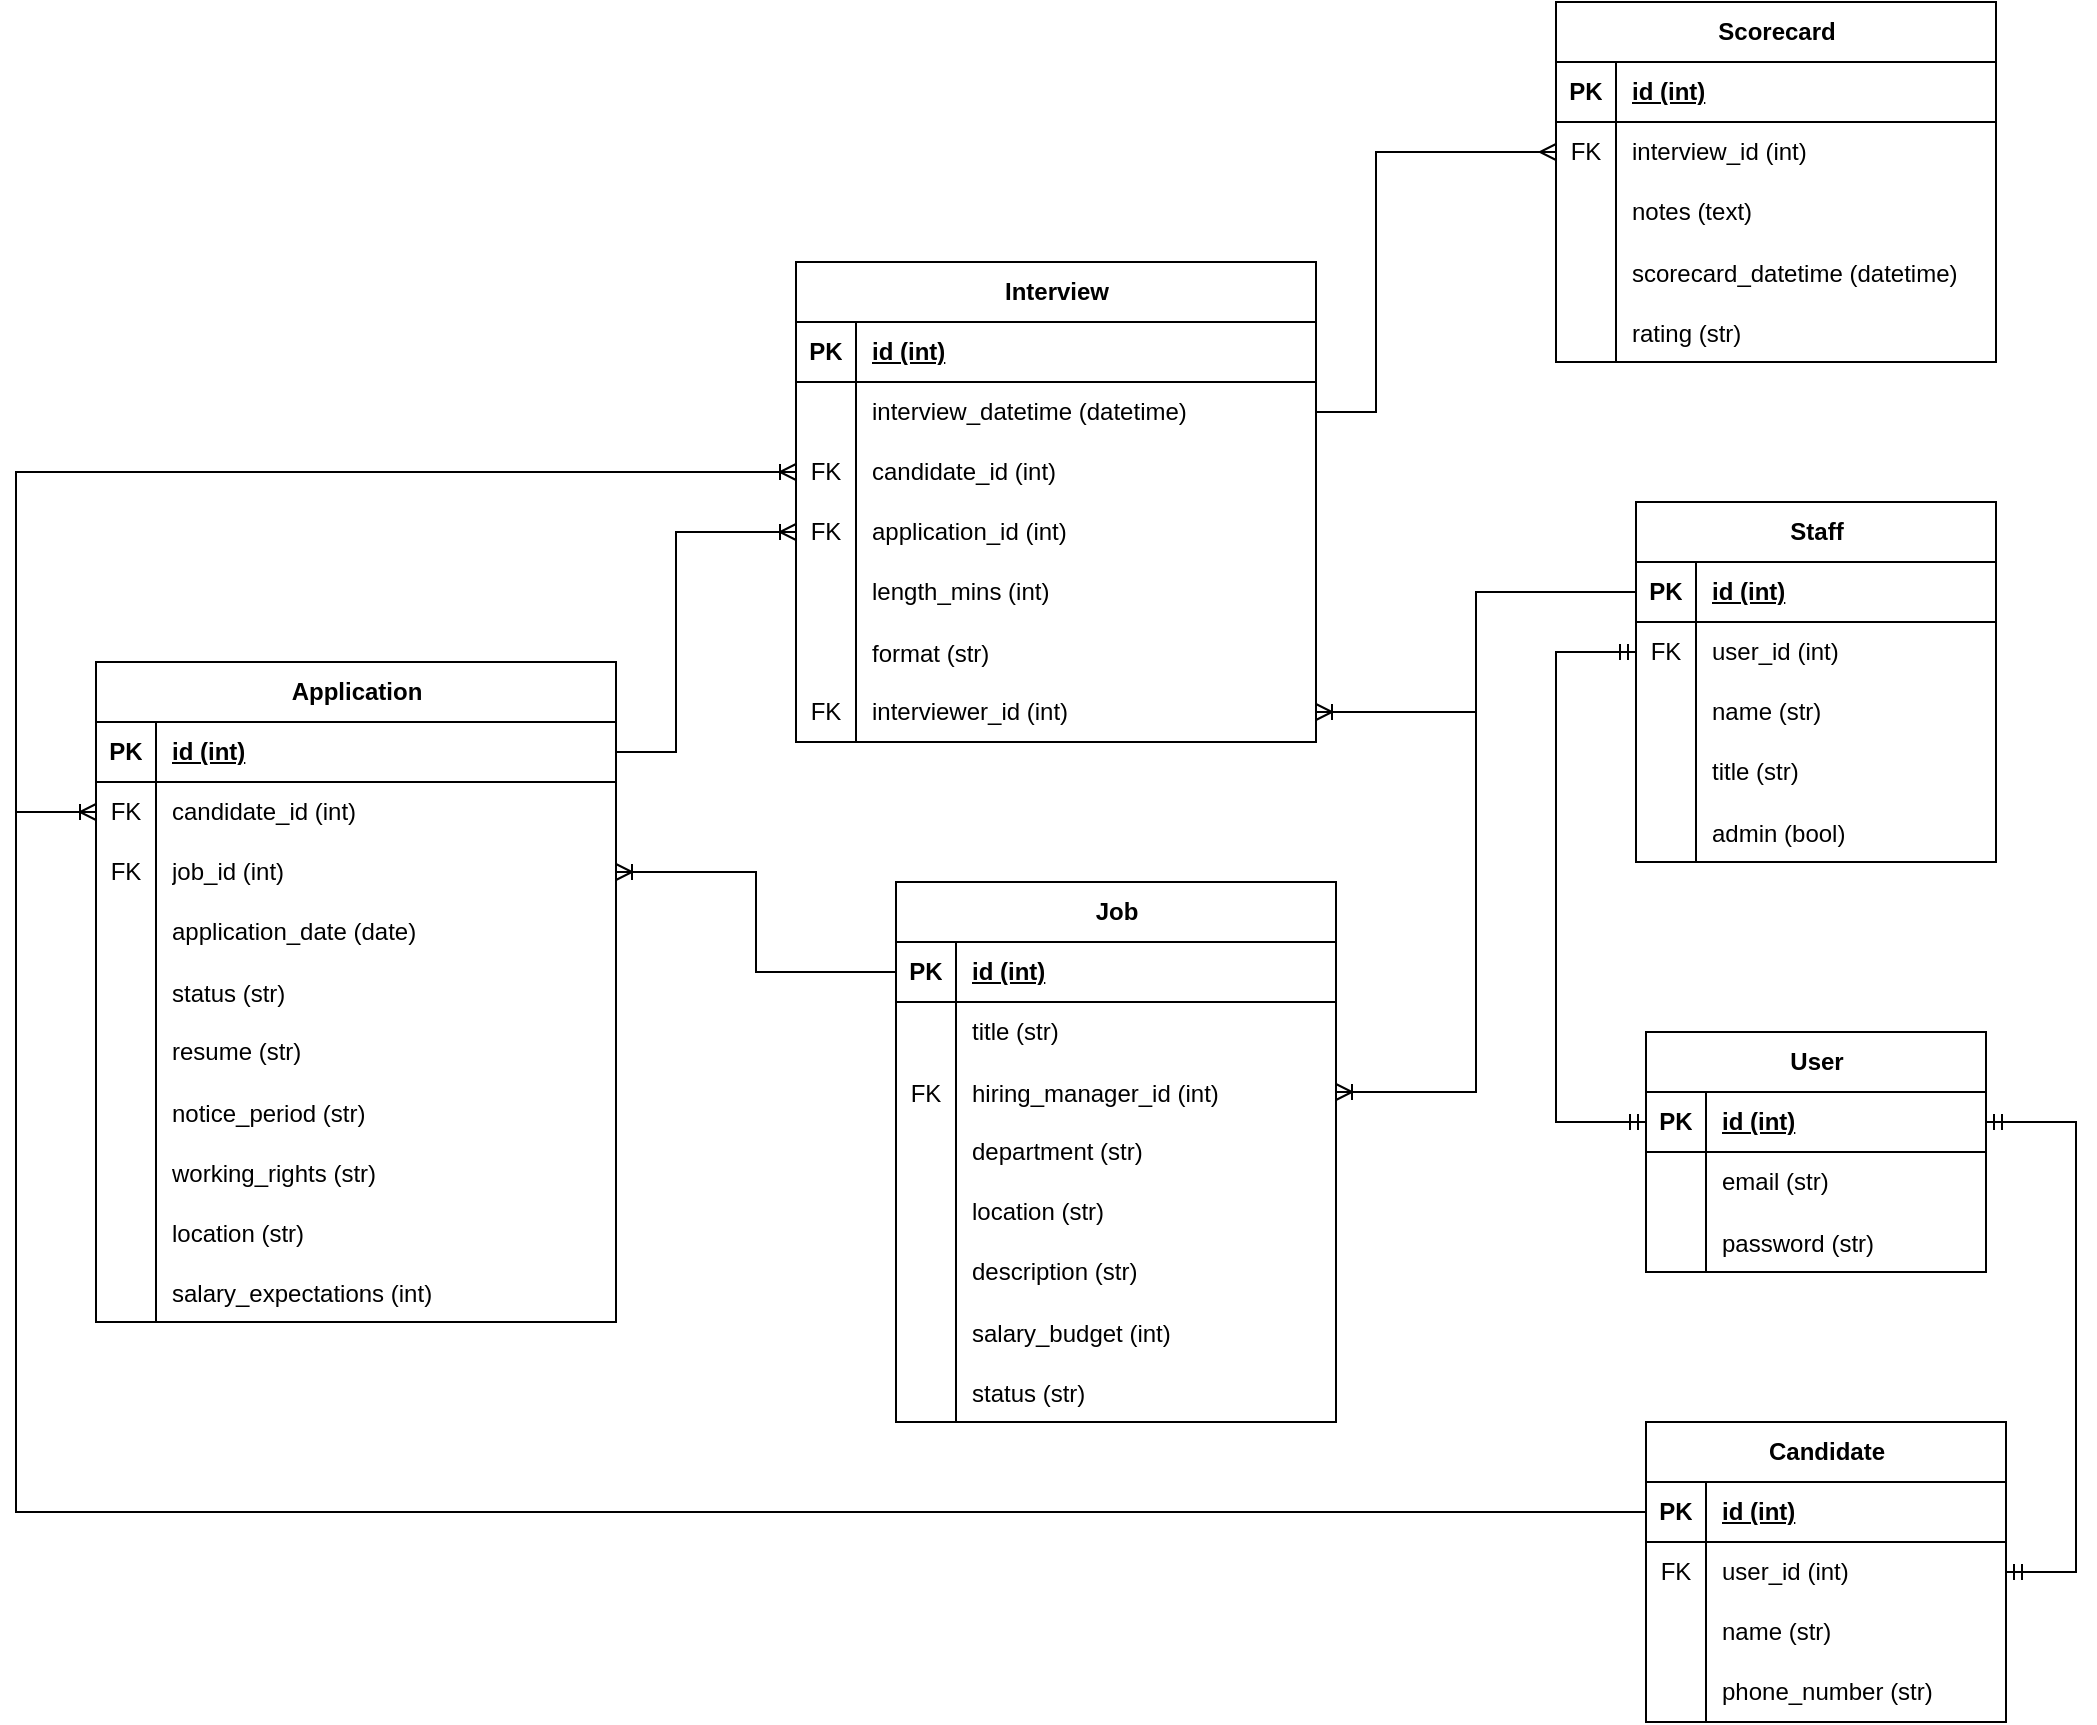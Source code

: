 <mxfile version="21.6.5" type="device">
  <diagram id="R2lEEEUBdFMjLlhIrx00" name="Page-1">
    <mxGraphModel dx="1914" dy="1265" grid="1" gridSize="10" guides="1" tooltips="1" connect="1" arrows="1" fold="1" page="0" pageScale="1" pageWidth="1169" pageHeight="827" math="0" shadow="0" extFonts="Permanent Marker^https://fonts.googleapis.com/css?family=Permanent+Marker">
      <root>
        <mxCell id="0" />
        <mxCell id="1" parent="0" />
        <mxCell id="ZHkq39yA3UYUmfys1q43-190" value="Application" style="shape=table;startSize=30;container=1;collapsible=1;childLayout=tableLayout;fixedRows=1;rowLines=0;fontStyle=1;align=center;resizeLast=1;html=1;" parent="1" vertex="1">
          <mxGeometry x="400" y="-70" width="260" height="330" as="geometry" />
        </mxCell>
        <mxCell id="ZHkq39yA3UYUmfys1q43-191" value="" style="shape=tableRow;horizontal=0;startSize=0;swimlaneHead=0;swimlaneBody=0;fillColor=none;collapsible=0;dropTarget=0;points=[[0,0.5],[1,0.5]];portConstraint=eastwest;top=0;left=0;right=0;bottom=1;" parent="ZHkq39yA3UYUmfys1q43-190" vertex="1">
          <mxGeometry y="30" width="260" height="30" as="geometry" />
        </mxCell>
        <mxCell id="ZHkq39yA3UYUmfys1q43-192" value="PK" style="shape=partialRectangle;connectable=0;fillColor=none;top=0;left=0;bottom=0;right=0;fontStyle=1;overflow=hidden;whiteSpace=wrap;html=1;" parent="ZHkq39yA3UYUmfys1q43-191" vertex="1">
          <mxGeometry width="30" height="30" as="geometry">
            <mxRectangle width="30" height="30" as="alternateBounds" />
          </mxGeometry>
        </mxCell>
        <mxCell id="ZHkq39yA3UYUmfys1q43-193" value="id (int)" style="shape=partialRectangle;connectable=0;fillColor=none;top=0;left=0;bottom=0;right=0;align=left;spacingLeft=6;fontStyle=5;overflow=hidden;whiteSpace=wrap;html=1;" parent="ZHkq39yA3UYUmfys1q43-191" vertex="1">
          <mxGeometry x="30" width="230" height="30" as="geometry">
            <mxRectangle width="230" height="30" as="alternateBounds" />
          </mxGeometry>
        </mxCell>
        <mxCell id="ZHkq39yA3UYUmfys1q43-203" value="" style="shape=tableRow;horizontal=0;startSize=0;swimlaneHead=0;swimlaneBody=0;fillColor=none;collapsible=0;dropTarget=0;points=[[0,0.5],[1,0.5]];portConstraint=eastwest;top=0;left=0;right=0;bottom=0;" parent="ZHkq39yA3UYUmfys1q43-190" vertex="1">
          <mxGeometry y="60" width="260" height="30" as="geometry" />
        </mxCell>
        <mxCell id="ZHkq39yA3UYUmfys1q43-204" value="FK" style="shape=partialRectangle;connectable=0;fillColor=none;top=0;left=0;bottom=0;right=0;fontStyle=0;overflow=hidden;whiteSpace=wrap;html=1;" parent="ZHkq39yA3UYUmfys1q43-203" vertex="1">
          <mxGeometry width="30" height="30" as="geometry">
            <mxRectangle width="30" height="30" as="alternateBounds" />
          </mxGeometry>
        </mxCell>
        <mxCell id="ZHkq39yA3UYUmfys1q43-205" value="candidate_id (int)" style="shape=partialRectangle;connectable=0;fillColor=none;top=0;left=0;bottom=0;right=0;align=left;spacingLeft=6;fontStyle=0;overflow=hidden;whiteSpace=wrap;html=1;" parent="ZHkq39yA3UYUmfys1q43-203" vertex="1">
          <mxGeometry x="30" width="230" height="30" as="geometry">
            <mxRectangle width="230" height="30" as="alternateBounds" />
          </mxGeometry>
        </mxCell>
        <mxCell id="ZHkq39yA3UYUmfys1q43-206" value="" style="shape=tableRow;horizontal=0;startSize=0;swimlaneHead=0;swimlaneBody=0;fillColor=none;collapsible=0;dropTarget=0;points=[[0,0.5],[1,0.5]];portConstraint=eastwest;top=0;left=0;right=0;bottom=0;" parent="ZHkq39yA3UYUmfys1q43-190" vertex="1">
          <mxGeometry y="90" width="260" height="30" as="geometry" />
        </mxCell>
        <mxCell id="ZHkq39yA3UYUmfys1q43-207" value="FK" style="shape=partialRectangle;connectable=0;fillColor=none;top=0;left=0;bottom=0;right=0;fontStyle=0;overflow=hidden;whiteSpace=wrap;html=1;" parent="ZHkq39yA3UYUmfys1q43-206" vertex="1">
          <mxGeometry width="30" height="30" as="geometry">
            <mxRectangle width="30" height="30" as="alternateBounds" />
          </mxGeometry>
        </mxCell>
        <mxCell id="ZHkq39yA3UYUmfys1q43-208" value="job_id (int)" style="shape=partialRectangle;connectable=0;fillColor=none;top=0;left=0;bottom=0;right=0;align=left;spacingLeft=6;fontStyle=0;overflow=hidden;whiteSpace=wrap;html=1;" parent="ZHkq39yA3UYUmfys1q43-206" vertex="1">
          <mxGeometry x="30" width="230" height="30" as="geometry">
            <mxRectangle width="230" height="30" as="alternateBounds" />
          </mxGeometry>
        </mxCell>
        <mxCell id="ZHkq39yA3UYUmfys1q43-194" value="" style="shape=tableRow;horizontal=0;startSize=0;swimlaneHead=0;swimlaneBody=0;fillColor=none;collapsible=0;dropTarget=0;points=[[0,0.5],[1,0.5]];portConstraint=eastwest;top=0;left=0;right=0;bottom=0;" parent="ZHkq39yA3UYUmfys1q43-190" vertex="1">
          <mxGeometry y="120" width="260" height="30" as="geometry" />
        </mxCell>
        <mxCell id="ZHkq39yA3UYUmfys1q43-195" value="" style="shape=partialRectangle;connectable=0;fillColor=none;top=0;left=0;bottom=0;right=0;editable=1;overflow=hidden;whiteSpace=wrap;html=1;" parent="ZHkq39yA3UYUmfys1q43-194" vertex="1">
          <mxGeometry width="30" height="30" as="geometry">
            <mxRectangle width="30" height="30" as="alternateBounds" />
          </mxGeometry>
        </mxCell>
        <mxCell id="ZHkq39yA3UYUmfys1q43-196" value="application_date (date)" style="shape=partialRectangle;connectable=0;fillColor=none;top=0;left=0;bottom=0;right=0;align=left;spacingLeft=6;overflow=hidden;whiteSpace=wrap;html=1;" parent="ZHkq39yA3UYUmfys1q43-194" vertex="1">
          <mxGeometry x="30" width="230" height="30" as="geometry">
            <mxRectangle width="230" height="30" as="alternateBounds" />
          </mxGeometry>
        </mxCell>
        <mxCell id="ZHkq39yA3UYUmfys1q43-245" value="" style="shape=tableRow;horizontal=0;startSize=0;swimlaneHead=0;swimlaneBody=0;fillColor=none;collapsible=0;dropTarget=0;points=[[0,0.5],[1,0.5]];portConstraint=eastwest;top=0;left=0;right=0;bottom=0;" parent="ZHkq39yA3UYUmfys1q43-190" vertex="1">
          <mxGeometry y="150" width="260" height="30" as="geometry" />
        </mxCell>
        <mxCell id="ZHkq39yA3UYUmfys1q43-246" value="" style="shape=partialRectangle;connectable=0;fillColor=none;top=0;left=0;bottom=0;right=0;editable=1;overflow=hidden;" parent="ZHkq39yA3UYUmfys1q43-245" vertex="1">
          <mxGeometry width="30" height="30" as="geometry">
            <mxRectangle width="30" height="30" as="alternateBounds" />
          </mxGeometry>
        </mxCell>
        <mxCell id="ZHkq39yA3UYUmfys1q43-247" value="status (str)" style="shape=partialRectangle;connectable=0;fillColor=none;top=0;left=0;bottom=0;right=0;align=left;spacingLeft=6;overflow=hidden;" parent="ZHkq39yA3UYUmfys1q43-245" vertex="1">
          <mxGeometry x="30" width="230" height="30" as="geometry">
            <mxRectangle width="230" height="30" as="alternateBounds" />
          </mxGeometry>
        </mxCell>
        <mxCell id="ZHkq39yA3UYUmfys1q43-197" value="" style="shape=tableRow;horizontal=0;startSize=0;swimlaneHead=0;swimlaneBody=0;fillColor=none;collapsible=0;dropTarget=0;points=[[0,0.5],[1,0.5]];portConstraint=eastwest;top=0;left=0;right=0;bottom=0;" parent="ZHkq39yA3UYUmfys1q43-190" vertex="1">
          <mxGeometry y="180" width="260" height="30" as="geometry" />
        </mxCell>
        <mxCell id="ZHkq39yA3UYUmfys1q43-198" value="" style="shape=partialRectangle;connectable=0;fillColor=none;top=0;left=0;bottom=0;right=0;editable=1;overflow=hidden;whiteSpace=wrap;html=1;" parent="ZHkq39yA3UYUmfys1q43-197" vertex="1">
          <mxGeometry width="30" height="30" as="geometry">
            <mxRectangle width="30" height="30" as="alternateBounds" />
          </mxGeometry>
        </mxCell>
        <mxCell id="ZHkq39yA3UYUmfys1q43-199" value="resume (str)" style="shape=partialRectangle;connectable=0;fillColor=none;top=0;left=0;bottom=0;right=0;align=left;spacingLeft=6;overflow=hidden;whiteSpace=wrap;html=1;" parent="ZHkq39yA3UYUmfys1q43-197" vertex="1">
          <mxGeometry x="30" width="230" height="30" as="geometry">
            <mxRectangle width="230" height="30" as="alternateBounds" />
          </mxGeometry>
        </mxCell>
        <mxCell id="ZHkq39yA3UYUmfys1q43-209" value="" style="shape=tableRow;horizontal=0;startSize=0;swimlaneHead=0;swimlaneBody=0;fillColor=none;collapsible=0;dropTarget=0;points=[[0,0.5],[1,0.5]];portConstraint=eastwest;top=0;left=0;right=0;bottom=0;" parent="ZHkq39yA3UYUmfys1q43-190" vertex="1">
          <mxGeometry y="210" width="260" height="30" as="geometry" />
        </mxCell>
        <mxCell id="ZHkq39yA3UYUmfys1q43-210" value="" style="shape=partialRectangle;connectable=0;fillColor=none;top=0;left=0;bottom=0;right=0;editable=1;overflow=hidden;" parent="ZHkq39yA3UYUmfys1q43-209" vertex="1">
          <mxGeometry width="30" height="30" as="geometry">
            <mxRectangle width="30" height="30" as="alternateBounds" />
          </mxGeometry>
        </mxCell>
        <mxCell id="ZHkq39yA3UYUmfys1q43-211" value="notice_period (str)" style="shape=partialRectangle;connectable=0;fillColor=none;top=0;left=0;bottom=0;right=0;align=left;spacingLeft=6;overflow=hidden;" parent="ZHkq39yA3UYUmfys1q43-209" vertex="1">
          <mxGeometry x="30" width="230" height="30" as="geometry">
            <mxRectangle width="230" height="30" as="alternateBounds" />
          </mxGeometry>
        </mxCell>
        <mxCell id="ZHkq39yA3UYUmfys1q43-183" value="" style="shape=tableRow;horizontal=0;startSize=0;swimlaneHead=0;swimlaneBody=0;fillColor=none;collapsible=0;dropTarget=0;points=[[0,0.5],[1,0.5]];portConstraint=eastwest;top=0;left=0;right=0;bottom=0;" parent="ZHkq39yA3UYUmfys1q43-190" vertex="1">
          <mxGeometry y="240" width="260" height="30" as="geometry" />
        </mxCell>
        <mxCell id="ZHkq39yA3UYUmfys1q43-184" value="" style="shape=partialRectangle;connectable=0;fillColor=none;top=0;left=0;bottom=0;right=0;editable=1;overflow=hidden;" parent="ZHkq39yA3UYUmfys1q43-183" vertex="1">
          <mxGeometry width="30" height="30" as="geometry">
            <mxRectangle width="30" height="30" as="alternateBounds" />
          </mxGeometry>
        </mxCell>
        <mxCell id="ZHkq39yA3UYUmfys1q43-185" value="working_rights (str)" style="shape=partialRectangle;connectable=0;fillColor=none;top=0;left=0;bottom=0;right=0;align=left;spacingLeft=6;overflow=hidden;" parent="ZHkq39yA3UYUmfys1q43-183" vertex="1">
          <mxGeometry x="30" width="230" height="30" as="geometry">
            <mxRectangle width="230" height="30" as="alternateBounds" />
          </mxGeometry>
        </mxCell>
        <mxCell id="ZHkq39yA3UYUmfys1q43-169" value="" style="shape=tableRow;horizontal=0;startSize=0;swimlaneHead=0;swimlaneBody=0;fillColor=none;collapsible=0;dropTarget=0;points=[[0,0.5],[1,0.5]];portConstraint=eastwest;top=0;left=0;right=0;bottom=0;" parent="ZHkq39yA3UYUmfys1q43-190" vertex="1">
          <mxGeometry y="270" width="260" height="30" as="geometry" />
        </mxCell>
        <mxCell id="ZHkq39yA3UYUmfys1q43-170" value="" style="shape=partialRectangle;connectable=0;fillColor=none;top=0;left=0;bottom=0;right=0;editable=1;overflow=hidden;" parent="ZHkq39yA3UYUmfys1q43-169" vertex="1">
          <mxGeometry width="30" height="30" as="geometry">
            <mxRectangle width="30" height="30" as="alternateBounds" />
          </mxGeometry>
        </mxCell>
        <mxCell id="ZHkq39yA3UYUmfys1q43-171" value="location (str)" style="shape=partialRectangle;connectable=0;fillColor=none;top=0;left=0;bottom=0;right=0;align=left;spacingLeft=6;overflow=hidden;" parent="ZHkq39yA3UYUmfys1q43-169" vertex="1">
          <mxGeometry x="30" width="230" height="30" as="geometry">
            <mxRectangle width="230" height="30" as="alternateBounds" />
          </mxGeometry>
        </mxCell>
        <mxCell id="ZHkq39yA3UYUmfys1q43-212" value="" style="shape=tableRow;horizontal=0;startSize=0;swimlaneHead=0;swimlaneBody=0;fillColor=none;collapsible=0;dropTarget=0;points=[[0,0.5],[1,0.5]];portConstraint=eastwest;top=0;left=0;right=0;bottom=0;" parent="ZHkq39yA3UYUmfys1q43-190" vertex="1">
          <mxGeometry y="300" width="260" height="30" as="geometry" />
        </mxCell>
        <mxCell id="ZHkq39yA3UYUmfys1q43-213" value="" style="shape=partialRectangle;connectable=0;fillColor=none;top=0;left=0;bottom=0;right=0;editable=1;overflow=hidden;" parent="ZHkq39yA3UYUmfys1q43-212" vertex="1">
          <mxGeometry width="30" height="30" as="geometry">
            <mxRectangle width="30" height="30" as="alternateBounds" />
          </mxGeometry>
        </mxCell>
        <mxCell id="ZHkq39yA3UYUmfys1q43-214" value="salary_expectations (int)" style="shape=partialRectangle;connectable=0;fillColor=none;top=0;left=0;bottom=0;right=0;align=left;spacingLeft=6;overflow=hidden;" parent="ZHkq39yA3UYUmfys1q43-212" vertex="1">
          <mxGeometry x="30" width="230" height="30" as="geometry">
            <mxRectangle width="230" height="30" as="alternateBounds" />
          </mxGeometry>
        </mxCell>
        <mxCell id="ZHkq39yA3UYUmfys1q43-216" value="Job" style="shape=table;startSize=30;container=1;collapsible=1;childLayout=tableLayout;fixedRows=1;rowLines=0;fontStyle=1;align=center;resizeLast=1;html=1;" parent="1" vertex="1">
          <mxGeometry x="800" y="40" width="220" height="270" as="geometry" />
        </mxCell>
        <mxCell id="ZHkq39yA3UYUmfys1q43-217" value="" style="shape=tableRow;horizontal=0;startSize=0;swimlaneHead=0;swimlaneBody=0;fillColor=none;collapsible=0;dropTarget=0;points=[[0,0.5],[1,0.5]];portConstraint=eastwest;top=0;left=0;right=0;bottom=1;" parent="ZHkq39yA3UYUmfys1q43-216" vertex="1">
          <mxGeometry y="30" width="220" height="30" as="geometry" />
        </mxCell>
        <mxCell id="ZHkq39yA3UYUmfys1q43-218" value="PK" style="shape=partialRectangle;connectable=0;fillColor=none;top=0;left=0;bottom=0;right=0;fontStyle=1;overflow=hidden;whiteSpace=wrap;html=1;" parent="ZHkq39yA3UYUmfys1q43-217" vertex="1">
          <mxGeometry width="30" height="30" as="geometry">
            <mxRectangle width="30" height="30" as="alternateBounds" />
          </mxGeometry>
        </mxCell>
        <mxCell id="ZHkq39yA3UYUmfys1q43-219" value="id (int)" style="shape=partialRectangle;connectable=0;fillColor=none;top=0;left=0;bottom=0;right=0;align=left;spacingLeft=6;fontStyle=5;overflow=hidden;whiteSpace=wrap;html=1;" parent="ZHkq39yA3UYUmfys1q43-217" vertex="1">
          <mxGeometry x="30" width="190" height="30" as="geometry">
            <mxRectangle width="190" height="30" as="alternateBounds" />
          </mxGeometry>
        </mxCell>
        <mxCell id="ZHkq39yA3UYUmfys1q43-223" value="" style="shape=tableRow;horizontal=0;startSize=0;swimlaneHead=0;swimlaneBody=0;fillColor=none;collapsible=0;dropTarget=0;points=[[0,0.5],[1,0.5]];portConstraint=eastwest;top=0;left=0;right=0;bottom=0;" parent="ZHkq39yA3UYUmfys1q43-216" vertex="1">
          <mxGeometry y="60" width="220" height="30" as="geometry" />
        </mxCell>
        <mxCell id="ZHkq39yA3UYUmfys1q43-224" value="" style="shape=partialRectangle;connectable=0;fillColor=none;top=0;left=0;bottom=0;right=0;fontStyle=0;overflow=hidden;whiteSpace=wrap;html=1;" parent="ZHkq39yA3UYUmfys1q43-223" vertex="1">
          <mxGeometry width="30" height="30" as="geometry">
            <mxRectangle width="30" height="30" as="alternateBounds" />
          </mxGeometry>
        </mxCell>
        <mxCell id="ZHkq39yA3UYUmfys1q43-225" value="title (str)" style="shape=partialRectangle;connectable=0;fillColor=none;top=0;left=0;bottom=0;right=0;align=left;spacingLeft=6;fontStyle=0;overflow=hidden;whiteSpace=wrap;html=1;" parent="ZHkq39yA3UYUmfys1q43-223" vertex="1">
          <mxGeometry x="30" width="190" height="30" as="geometry">
            <mxRectangle width="190" height="30" as="alternateBounds" />
          </mxGeometry>
        </mxCell>
        <mxCell id="ZHkq39yA3UYUmfys1q43-235" value="" style="shape=tableRow;horizontal=0;startSize=0;swimlaneHead=0;swimlaneBody=0;fillColor=none;collapsible=0;dropTarget=0;points=[[0,0.5],[1,0.5]];portConstraint=eastwest;top=0;left=0;right=0;bottom=0;" parent="ZHkq39yA3UYUmfys1q43-216" vertex="1">
          <mxGeometry y="90" width="220" height="30" as="geometry" />
        </mxCell>
        <mxCell id="ZHkq39yA3UYUmfys1q43-236" value="FK" style="shape=partialRectangle;connectable=0;fillColor=none;top=0;left=0;bottom=0;right=0;editable=1;overflow=hidden;" parent="ZHkq39yA3UYUmfys1q43-235" vertex="1">
          <mxGeometry width="30" height="30" as="geometry">
            <mxRectangle width="30" height="30" as="alternateBounds" />
          </mxGeometry>
        </mxCell>
        <mxCell id="ZHkq39yA3UYUmfys1q43-237" value="hiring_manager_id (int)" style="shape=partialRectangle;connectable=0;fillColor=none;top=0;left=0;bottom=0;right=0;align=left;spacingLeft=6;overflow=hidden;" parent="ZHkq39yA3UYUmfys1q43-235" vertex="1">
          <mxGeometry x="30" width="190" height="30" as="geometry">
            <mxRectangle width="190" height="30" as="alternateBounds" />
          </mxGeometry>
        </mxCell>
        <mxCell id="ZHkq39yA3UYUmfys1q43-226" value="" style="shape=tableRow;horizontal=0;startSize=0;swimlaneHead=0;swimlaneBody=0;fillColor=none;collapsible=0;dropTarget=0;points=[[0,0.5],[1,0.5]];portConstraint=eastwest;top=0;left=0;right=0;bottom=0;" parent="ZHkq39yA3UYUmfys1q43-216" vertex="1">
          <mxGeometry y="120" width="220" height="30" as="geometry" />
        </mxCell>
        <mxCell id="ZHkq39yA3UYUmfys1q43-227" value="" style="shape=partialRectangle;connectable=0;fillColor=none;top=0;left=0;bottom=0;right=0;editable=1;overflow=hidden;whiteSpace=wrap;html=1;" parent="ZHkq39yA3UYUmfys1q43-226" vertex="1">
          <mxGeometry width="30" height="30" as="geometry">
            <mxRectangle width="30" height="30" as="alternateBounds" />
          </mxGeometry>
        </mxCell>
        <mxCell id="ZHkq39yA3UYUmfys1q43-228" value="department (str)" style="shape=partialRectangle;connectable=0;fillColor=none;top=0;left=0;bottom=0;right=0;align=left;spacingLeft=6;overflow=hidden;whiteSpace=wrap;html=1;" parent="ZHkq39yA3UYUmfys1q43-226" vertex="1">
          <mxGeometry x="30" width="190" height="30" as="geometry">
            <mxRectangle width="190" height="30" as="alternateBounds" />
          </mxGeometry>
        </mxCell>
        <mxCell id="ZHkq39yA3UYUmfys1q43-229" value="" style="shape=tableRow;horizontal=0;startSize=0;swimlaneHead=0;swimlaneBody=0;fillColor=none;collapsible=0;dropTarget=0;points=[[0,0.5],[1,0.5]];portConstraint=eastwest;top=0;left=0;right=0;bottom=0;" parent="ZHkq39yA3UYUmfys1q43-216" vertex="1">
          <mxGeometry y="150" width="220" height="30" as="geometry" />
        </mxCell>
        <mxCell id="ZHkq39yA3UYUmfys1q43-230" value="" style="shape=partialRectangle;connectable=0;fillColor=none;top=0;left=0;bottom=0;right=0;editable=1;overflow=hidden;whiteSpace=wrap;html=1;" parent="ZHkq39yA3UYUmfys1q43-229" vertex="1">
          <mxGeometry width="30" height="30" as="geometry">
            <mxRectangle width="30" height="30" as="alternateBounds" />
          </mxGeometry>
        </mxCell>
        <mxCell id="ZHkq39yA3UYUmfys1q43-231" value="location (str)" style="shape=partialRectangle;connectable=0;fillColor=none;top=0;left=0;bottom=0;right=0;align=left;spacingLeft=6;overflow=hidden;whiteSpace=wrap;html=1;" parent="ZHkq39yA3UYUmfys1q43-229" vertex="1">
          <mxGeometry x="30" width="190" height="30" as="geometry">
            <mxRectangle width="190" height="30" as="alternateBounds" />
          </mxGeometry>
        </mxCell>
        <mxCell id="ZHkq39yA3UYUmfys1q43-232" value="" style="shape=tableRow;horizontal=0;startSize=0;swimlaneHead=0;swimlaneBody=0;fillColor=none;collapsible=0;dropTarget=0;points=[[0,0.5],[1,0.5]];portConstraint=eastwest;top=0;left=0;right=0;bottom=0;" parent="ZHkq39yA3UYUmfys1q43-216" vertex="1">
          <mxGeometry y="180" width="220" height="30" as="geometry" />
        </mxCell>
        <mxCell id="ZHkq39yA3UYUmfys1q43-233" value="" style="shape=partialRectangle;connectable=0;fillColor=none;top=0;left=0;bottom=0;right=0;editable=1;overflow=hidden;whiteSpace=wrap;html=1;" parent="ZHkq39yA3UYUmfys1q43-232" vertex="1">
          <mxGeometry width="30" height="30" as="geometry">
            <mxRectangle width="30" height="30" as="alternateBounds" />
          </mxGeometry>
        </mxCell>
        <mxCell id="ZHkq39yA3UYUmfys1q43-234" value="description (str)" style="shape=partialRectangle;connectable=0;fillColor=none;top=0;left=0;bottom=0;right=0;align=left;spacingLeft=6;overflow=hidden;whiteSpace=wrap;html=1;" parent="ZHkq39yA3UYUmfys1q43-232" vertex="1">
          <mxGeometry x="30" width="190" height="30" as="geometry">
            <mxRectangle width="190" height="30" as="alternateBounds" />
          </mxGeometry>
        </mxCell>
        <mxCell id="ZHkq39yA3UYUmfys1q43-242" value="" style="shape=tableRow;horizontal=0;startSize=0;swimlaneHead=0;swimlaneBody=0;fillColor=none;collapsible=0;dropTarget=0;points=[[0,0.5],[1,0.5]];portConstraint=eastwest;top=0;left=0;right=0;bottom=0;" parent="ZHkq39yA3UYUmfys1q43-216" vertex="1">
          <mxGeometry y="210" width="220" height="30" as="geometry" />
        </mxCell>
        <mxCell id="ZHkq39yA3UYUmfys1q43-243" value="" style="shape=partialRectangle;connectable=0;fillColor=none;top=0;left=0;bottom=0;right=0;editable=1;overflow=hidden;" parent="ZHkq39yA3UYUmfys1q43-242" vertex="1">
          <mxGeometry width="30" height="30" as="geometry">
            <mxRectangle width="30" height="30" as="alternateBounds" />
          </mxGeometry>
        </mxCell>
        <mxCell id="ZHkq39yA3UYUmfys1q43-244" value="salary_budget (int)" style="shape=partialRectangle;connectable=0;fillColor=none;top=0;left=0;bottom=0;right=0;align=left;spacingLeft=6;overflow=hidden;" parent="ZHkq39yA3UYUmfys1q43-242" vertex="1">
          <mxGeometry x="30" width="190" height="30" as="geometry">
            <mxRectangle width="190" height="30" as="alternateBounds" />
          </mxGeometry>
        </mxCell>
        <mxCell id="ZHkq39yA3UYUmfys1q43-309" value="" style="shape=tableRow;horizontal=0;startSize=0;swimlaneHead=0;swimlaneBody=0;fillColor=none;collapsible=0;dropTarget=0;points=[[0,0.5],[1,0.5]];portConstraint=eastwest;top=0;left=0;right=0;bottom=0;" parent="ZHkq39yA3UYUmfys1q43-216" vertex="1">
          <mxGeometry y="240" width="220" height="30" as="geometry" />
        </mxCell>
        <mxCell id="ZHkq39yA3UYUmfys1q43-310" value="" style="shape=partialRectangle;connectable=0;fillColor=none;top=0;left=0;bottom=0;right=0;editable=1;overflow=hidden;" parent="ZHkq39yA3UYUmfys1q43-309" vertex="1">
          <mxGeometry width="30" height="30" as="geometry">
            <mxRectangle width="30" height="30" as="alternateBounds" />
          </mxGeometry>
        </mxCell>
        <mxCell id="ZHkq39yA3UYUmfys1q43-311" value="status (str)" style="shape=partialRectangle;connectable=0;fillColor=none;top=0;left=0;bottom=0;right=0;align=left;spacingLeft=6;overflow=hidden;" parent="ZHkq39yA3UYUmfys1q43-309" vertex="1">
          <mxGeometry x="30" width="190" height="30" as="geometry">
            <mxRectangle width="190" height="30" as="alternateBounds" />
          </mxGeometry>
        </mxCell>
        <mxCell id="ZHkq39yA3UYUmfys1q43-248" value="User" style="shape=table;startSize=30;container=1;collapsible=1;childLayout=tableLayout;fixedRows=1;rowLines=0;fontStyle=1;align=center;resizeLast=1;html=1;" parent="1" vertex="1">
          <mxGeometry x="1175" y="115" width="170" height="120" as="geometry" />
        </mxCell>
        <mxCell id="ZHkq39yA3UYUmfys1q43-249" value="" style="shape=tableRow;horizontal=0;startSize=0;swimlaneHead=0;swimlaneBody=0;fillColor=none;collapsible=0;dropTarget=0;points=[[0,0.5],[1,0.5]];portConstraint=eastwest;top=0;left=0;right=0;bottom=1;" parent="ZHkq39yA3UYUmfys1q43-248" vertex="1">
          <mxGeometry y="30" width="170" height="30" as="geometry" />
        </mxCell>
        <mxCell id="ZHkq39yA3UYUmfys1q43-250" value="PK" style="shape=partialRectangle;connectable=0;fillColor=none;top=0;left=0;bottom=0;right=0;fontStyle=1;overflow=hidden;whiteSpace=wrap;html=1;" parent="ZHkq39yA3UYUmfys1q43-249" vertex="1">
          <mxGeometry width="30" height="30" as="geometry">
            <mxRectangle width="30" height="30" as="alternateBounds" />
          </mxGeometry>
        </mxCell>
        <mxCell id="ZHkq39yA3UYUmfys1q43-251" value="id (int)" style="shape=partialRectangle;connectable=0;fillColor=none;top=0;left=0;bottom=0;right=0;align=left;spacingLeft=6;fontStyle=5;overflow=hidden;whiteSpace=wrap;html=1;" parent="ZHkq39yA3UYUmfys1q43-249" vertex="1">
          <mxGeometry x="30" width="140" height="30" as="geometry">
            <mxRectangle width="140" height="30" as="alternateBounds" />
          </mxGeometry>
        </mxCell>
        <mxCell id="ZHkq39yA3UYUmfys1q43-258" value="" style="shape=tableRow;horizontal=0;startSize=0;swimlaneHead=0;swimlaneBody=0;fillColor=none;collapsible=0;dropTarget=0;points=[[0,0.5],[1,0.5]];portConstraint=eastwest;top=0;left=0;right=0;bottom=0;" parent="ZHkq39yA3UYUmfys1q43-248" vertex="1">
          <mxGeometry y="60" width="170" height="30" as="geometry" />
        </mxCell>
        <mxCell id="ZHkq39yA3UYUmfys1q43-259" value="" style="shape=partialRectangle;connectable=0;fillColor=none;top=0;left=0;bottom=0;right=0;editable=1;overflow=hidden;whiteSpace=wrap;html=1;" parent="ZHkq39yA3UYUmfys1q43-258" vertex="1">
          <mxGeometry width="30" height="30" as="geometry">
            <mxRectangle width="30" height="30" as="alternateBounds" />
          </mxGeometry>
        </mxCell>
        <mxCell id="ZHkq39yA3UYUmfys1q43-260" value="email (str)" style="shape=partialRectangle;connectable=0;fillColor=none;top=0;left=0;bottom=0;right=0;align=left;spacingLeft=6;overflow=hidden;whiteSpace=wrap;html=1;" parent="ZHkq39yA3UYUmfys1q43-258" vertex="1">
          <mxGeometry x="30" width="140" height="30" as="geometry">
            <mxRectangle width="140" height="30" as="alternateBounds" />
          </mxGeometry>
        </mxCell>
        <mxCell id="ZHkq39yA3UYUmfys1q43-261" value="" style="shape=tableRow;horizontal=0;startSize=0;swimlaneHead=0;swimlaneBody=0;fillColor=none;collapsible=0;dropTarget=0;points=[[0,0.5],[1,0.5]];portConstraint=eastwest;top=0;left=0;right=0;bottom=0;" parent="ZHkq39yA3UYUmfys1q43-248" vertex="1">
          <mxGeometry y="90" width="170" height="30" as="geometry" />
        </mxCell>
        <mxCell id="ZHkq39yA3UYUmfys1q43-262" value="" style="shape=partialRectangle;connectable=0;fillColor=none;top=0;left=0;bottom=0;right=0;editable=1;overflow=hidden;" parent="ZHkq39yA3UYUmfys1q43-261" vertex="1">
          <mxGeometry width="30" height="30" as="geometry">
            <mxRectangle width="30" height="30" as="alternateBounds" />
          </mxGeometry>
        </mxCell>
        <mxCell id="ZHkq39yA3UYUmfys1q43-263" value="password (str)" style="shape=partialRectangle;connectable=0;fillColor=none;top=0;left=0;bottom=0;right=0;align=left;spacingLeft=6;overflow=hidden;" parent="ZHkq39yA3UYUmfys1q43-261" vertex="1">
          <mxGeometry x="30" width="140" height="30" as="geometry">
            <mxRectangle width="140" height="30" as="alternateBounds" />
          </mxGeometry>
        </mxCell>
        <mxCell id="ZHkq39yA3UYUmfys1q43-274" value="Interview" style="shape=table;startSize=30;container=1;collapsible=1;childLayout=tableLayout;fixedRows=1;rowLines=0;fontStyle=1;align=center;resizeLast=1;html=1;" parent="1" vertex="1">
          <mxGeometry x="750" y="-270" width="260" height="240" as="geometry" />
        </mxCell>
        <mxCell id="ZHkq39yA3UYUmfys1q43-275" value="" style="shape=tableRow;horizontal=0;startSize=0;swimlaneHead=0;swimlaneBody=0;fillColor=none;collapsible=0;dropTarget=0;points=[[0,0.5],[1,0.5]];portConstraint=eastwest;top=0;left=0;right=0;bottom=1;" parent="ZHkq39yA3UYUmfys1q43-274" vertex="1">
          <mxGeometry y="30" width="260" height="30" as="geometry" />
        </mxCell>
        <mxCell id="ZHkq39yA3UYUmfys1q43-276" value="PK" style="shape=partialRectangle;connectable=0;fillColor=none;top=0;left=0;bottom=0;right=0;fontStyle=1;overflow=hidden;whiteSpace=wrap;html=1;" parent="ZHkq39yA3UYUmfys1q43-275" vertex="1">
          <mxGeometry width="30" height="30" as="geometry">
            <mxRectangle width="30" height="30" as="alternateBounds" />
          </mxGeometry>
        </mxCell>
        <mxCell id="ZHkq39yA3UYUmfys1q43-277" value="id (int)" style="shape=partialRectangle;connectable=0;fillColor=none;top=0;left=0;bottom=0;right=0;align=left;spacingLeft=6;fontStyle=5;overflow=hidden;whiteSpace=wrap;html=1;" parent="ZHkq39yA3UYUmfys1q43-275" vertex="1">
          <mxGeometry x="30" width="230" height="30" as="geometry">
            <mxRectangle width="230" height="30" as="alternateBounds" />
          </mxGeometry>
        </mxCell>
        <mxCell id="ZHkq39yA3UYUmfys1q43-278" value="" style="shape=tableRow;horizontal=0;startSize=0;swimlaneHead=0;swimlaneBody=0;fillColor=none;collapsible=0;dropTarget=0;points=[[0,0.5],[1,0.5]];portConstraint=eastwest;top=0;left=0;right=0;bottom=0;" parent="ZHkq39yA3UYUmfys1q43-274" vertex="1">
          <mxGeometry y="60" width="260" height="30" as="geometry" />
        </mxCell>
        <mxCell id="ZHkq39yA3UYUmfys1q43-279" value="" style="shape=partialRectangle;connectable=0;fillColor=none;top=0;left=0;bottom=0;right=0;editable=1;overflow=hidden;whiteSpace=wrap;html=1;" parent="ZHkq39yA3UYUmfys1q43-278" vertex="1">
          <mxGeometry width="30" height="30" as="geometry">
            <mxRectangle width="30" height="30" as="alternateBounds" />
          </mxGeometry>
        </mxCell>
        <mxCell id="ZHkq39yA3UYUmfys1q43-280" value="interview_datetime (datetime)" style="shape=partialRectangle;connectable=0;fillColor=none;top=0;left=0;bottom=0;right=0;align=left;spacingLeft=6;overflow=hidden;whiteSpace=wrap;html=1;" parent="ZHkq39yA3UYUmfys1q43-278" vertex="1">
          <mxGeometry x="30" width="230" height="30" as="geometry">
            <mxRectangle width="230" height="30" as="alternateBounds" />
          </mxGeometry>
        </mxCell>
        <mxCell id="KBH_WP0pXLiAL4kUnw70-2" value="" style="shape=tableRow;horizontal=0;startSize=0;swimlaneHead=0;swimlaneBody=0;fillColor=none;collapsible=0;dropTarget=0;points=[[0,0.5],[1,0.5]];portConstraint=eastwest;top=0;left=0;right=0;bottom=0;" vertex="1" parent="ZHkq39yA3UYUmfys1q43-274">
          <mxGeometry y="90" width="260" height="30" as="geometry" />
        </mxCell>
        <mxCell id="KBH_WP0pXLiAL4kUnw70-3" value="FK" style="shape=partialRectangle;connectable=0;fillColor=none;top=0;left=0;bottom=0;right=0;fontStyle=0;overflow=hidden;whiteSpace=wrap;html=1;" vertex="1" parent="KBH_WP0pXLiAL4kUnw70-2">
          <mxGeometry width="30" height="30" as="geometry">
            <mxRectangle width="30" height="30" as="alternateBounds" />
          </mxGeometry>
        </mxCell>
        <mxCell id="KBH_WP0pXLiAL4kUnw70-4" value="candidate_id (int)" style="shape=partialRectangle;connectable=0;fillColor=none;top=0;left=0;bottom=0;right=0;align=left;spacingLeft=6;fontStyle=0;overflow=hidden;whiteSpace=wrap;html=1;" vertex="1" parent="KBH_WP0pXLiAL4kUnw70-2">
          <mxGeometry x="30" width="230" height="30" as="geometry">
            <mxRectangle width="230" height="30" as="alternateBounds" />
          </mxGeometry>
        </mxCell>
        <mxCell id="ZHkq39yA3UYUmfys1q43-281" value="" style="shape=tableRow;horizontal=0;startSize=0;swimlaneHead=0;swimlaneBody=0;fillColor=none;collapsible=0;dropTarget=0;points=[[0,0.5],[1,0.5]];portConstraint=eastwest;top=0;left=0;right=0;bottom=0;" parent="ZHkq39yA3UYUmfys1q43-274" vertex="1">
          <mxGeometry y="120" width="260" height="30" as="geometry" />
        </mxCell>
        <mxCell id="ZHkq39yA3UYUmfys1q43-282" value="FK" style="shape=partialRectangle;connectable=0;fillColor=none;top=0;left=0;bottom=0;right=0;editable=1;overflow=hidden;whiteSpace=wrap;html=1;" parent="ZHkq39yA3UYUmfys1q43-281" vertex="1">
          <mxGeometry width="30" height="30" as="geometry">
            <mxRectangle width="30" height="30" as="alternateBounds" />
          </mxGeometry>
        </mxCell>
        <mxCell id="ZHkq39yA3UYUmfys1q43-283" value="application_id (int)" style="shape=partialRectangle;connectable=0;fillColor=none;top=0;left=0;bottom=0;right=0;align=left;spacingLeft=6;overflow=hidden;whiteSpace=wrap;html=1;" parent="ZHkq39yA3UYUmfys1q43-281" vertex="1">
          <mxGeometry x="30" width="230" height="30" as="geometry">
            <mxRectangle width="230" height="30" as="alternateBounds" />
          </mxGeometry>
        </mxCell>
        <mxCell id="ZHkq39yA3UYUmfys1q43-284" value="" style="shape=tableRow;horizontal=0;startSize=0;swimlaneHead=0;swimlaneBody=0;fillColor=none;collapsible=0;dropTarget=0;points=[[0,0.5],[1,0.5]];portConstraint=eastwest;top=0;left=0;right=0;bottom=0;" parent="ZHkq39yA3UYUmfys1q43-274" vertex="1">
          <mxGeometry y="150" width="260" height="30" as="geometry" />
        </mxCell>
        <mxCell id="ZHkq39yA3UYUmfys1q43-285" value="" style="shape=partialRectangle;connectable=0;fillColor=none;top=0;left=0;bottom=0;right=0;editable=1;overflow=hidden;whiteSpace=wrap;html=1;" parent="ZHkq39yA3UYUmfys1q43-284" vertex="1">
          <mxGeometry width="30" height="30" as="geometry">
            <mxRectangle width="30" height="30" as="alternateBounds" />
          </mxGeometry>
        </mxCell>
        <mxCell id="ZHkq39yA3UYUmfys1q43-286" value="length_mins (int)" style="shape=partialRectangle;connectable=0;fillColor=none;top=0;left=0;bottom=0;right=0;align=left;spacingLeft=6;overflow=hidden;whiteSpace=wrap;html=1;" parent="ZHkq39yA3UYUmfys1q43-284" vertex="1">
          <mxGeometry x="30" width="230" height="30" as="geometry">
            <mxRectangle width="230" height="30" as="alternateBounds" />
          </mxGeometry>
        </mxCell>
        <mxCell id="ZHkq39yA3UYUmfys1q43-287" value="" style="shape=tableRow;horizontal=0;startSize=0;swimlaneHead=0;swimlaneBody=0;fillColor=none;collapsible=0;dropTarget=0;points=[[0,0.5],[1,0.5]];portConstraint=eastwest;top=0;left=0;right=0;bottom=0;" parent="ZHkq39yA3UYUmfys1q43-274" vertex="1">
          <mxGeometry y="180" width="260" height="30" as="geometry" />
        </mxCell>
        <mxCell id="ZHkq39yA3UYUmfys1q43-288" value="" style="shape=partialRectangle;connectable=0;fillColor=none;top=0;left=0;bottom=0;right=0;editable=1;overflow=hidden;" parent="ZHkq39yA3UYUmfys1q43-287" vertex="1">
          <mxGeometry width="30" height="30" as="geometry">
            <mxRectangle width="30" height="30" as="alternateBounds" />
          </mxGeometry>
        </mxCell>
        <mxCell id="ZHkq39yA3UYUmfys1q43-289" value="format (str)" style="shape=partialRectangle;connectable=0;fillColor=none;top=0;left=0;bottom=0;right=0;align=left;spacingLeft=6;overflow=hidden;" parent="ZHkq39yA3UYUmfys1q43-287" vertex="1">
          <mxGeometry x="30" width="230" height="30" as="geometry">
            <mxRectangle width="230" height="30" as="alternateBounds" />
          </mxGeometry>
        </mxCell>
        <mxCell id="ZHkq39yA3UYUmfys1q43-354" value="" style="shape=tableRow;horizontal=0;startSize=0;swimlaneHead=0;swimlaneBody=0;fillColor=none;collapsible=0;dropTarget=0;points=[[0,0.5],[1,0.5]];portConstraint=eastwest;top=0;left=0;right=0;bottom=0;" parent="ZHkq39yA3UYUmfys1q43-274" vertex="1">
          <mxGeometry y="210" width="260" height="30" as="geometry" />
        </mxCell>
        <mxCell id="ZHkq39yA3UYUmfys1q43-355" value="FK" style="shape=partialRectangle;connectable=0;fillColor=none;top=0;left=0;bottom=0;right=0;fontStyle=0;overflow=hidden;whiteSpace=wrap;html=1;" parent="ZHkq39yA3UYUmfys1q43-354" vertex="1">
          <mxGeometry width="30" height="30" as="geometry">
            <mxRectangle width="30" height="30" as="alternateBounds" />
          </mxGeometry>
        </mxCell>
        <mxCell id="ZHkq39yA3UYUmfys1q43-356" value="interviewer_id (int)" style="shape=partialRectangle;connectable=0;fillColor=none;top=0;left=0;bottom=0;right=0;align=left;spacingLeft=6;fontStyle=0;overflow=hidden;whiteSpace=wrap;html=1;" parent="ZHkq39yA3UYUmfys1q43-354" vertex="1">
          <mxGeometry x="30" width="230" height="30" as="geometry">
            <mxRectangle width="230" height="30" as="alternateBounds" />
          </mxGeometry>
        </mxCell>
        <mxCell id="ZHkq39yA3UYUmfys1q43-290" value="Scorecard" style="shape=table;startSize=30;container=1;collapsible=1;childLayout=tableLayout;fixedRows=1;rowLines=0;fontStyle=1;align=center;resizeLast=1;html=1;" parent="1" vertex="1">
          <mxGeometry x="1130" y="-400" width="220" height="180" as="geometry" />
        </mxCell>
        <mxCell id="ZHkq39yA3UYUmfys1q43-291" value="" style="shape=tableRow;horizontal=0;startSize=0;swimlaneHead=0;swimlaneBody=0;fillColor=none;collapsible=0;dropTarget=0;points=[[0,0.5],[1,0.5]];portConstraint=eastwest;top=0;left=0;right=0;bottom=1;" parent="ZHkq39yA3UYUmfys1q43-290" vertex="1">
          <mxGeometry y="30" width="220" height="30" as="geometry" />
        </mxCell>
        <mxCell id="ZHkq39yA3UYUmfys1q43-292" value="PK" style="shape=partialRectangle;connectable=0;fillColor=none;top=0;left=0;bottom=0;right=0;fontStyle=1;overflow=hidden;whiteSpace=wrap;html=1;" parent="ZHkq39yA3UYUmfys1q43-291" vertex="1">
          <mxGeometry width="30" height="30" as="geometry">
            <mxRectangle width="30" height="30" as="alternateBounds" />
          </mxGeometry>
        </mxCell>
        <mxCell id="ZHkq39yA3UYUmfys1q43-293" value="id (int)" style="shape=partialRectangle;connectable=0;fillColor=none;top=0;left=0;bottom=0;right=0;align=left;spacingLeft=6;fontStyle=5;overflow=hidden;whiteSpace=wrap;html=1;" parent="ZHkq39yA3UYUmfys1q43-291" vertex="1">
          <mxGeometry x="30" width="190" height="30" as="geometry">
            <mxRectangle width="190" height="30" as="alternateBounds" />
          </mxGeometry>
        </mxCell>
        <mxCell id="ZHkq39yA3UYUmfys1q43-294" value="" style="shape=tableRow;horizontal=0;startSize=0;swimlaneHead=0;swimlaneBody=0;fillColor=none;collapsible=0;dropTarget=0;points=[[0,0.5],[1,0.5]];portConstraint=eastwest;top=0;left=0;right=0;bottom=0;" parent="ZHkq39yA3UYUmfys1q43-290" vertex="1">
          <mxGeometry y="60" width="220" height="30" as="geometry" />
        </mxCell>
        <mxCell id="ZHkq39yA3UYUmfys1q43-295" value="FK" style="shape=partialRectangle;connectable=0;fillColor=none;top=0;left=0;bottom=0;right=0;editable=1;overflow=hidden;whiteSpace=wrap;html=1;" parent="ZHkq39yA3UYUmfys1q43-294" vertex="1">
          <mxGeometry width="30" height="30" as="geometry">
            <mxRectangle width="30" height="30" as="alternateBounds" />
          </mxGeometry>
        </mxCell>
        <mxCell id="ZHkq39yA3UYUmfys1q43-296" value="interview_id (int)" style="shape=partialRectangle;connectable=0;fillColor=none;top=0;left=0;bottom=0;right=0;align=left;spacingLeft=6;overflow=hidden;whiteSpace=wrap;html=1;" parent="ZHkq39yA3UYUmfys1q43-294" vertex="1">
          <mxGeometry x="30" width="190" height="30" as="geometry">
            <mxRectangle width="190" height="30" as="alternateBounds" />
          </mxGeometry>
        </mxCell>
        <mxCell id="ZHkq39yA3UYUmfys1q43-300" value="" style="shape=tableRow;horizontal=0;startSize=0;swimlaneHead=0;swimlaneBody=0;fillColor=none;collapsible=0;dropTarget=0;points=[[0,0.5],[1,0.5]];portConstraint=eastwest;top=0;left=0;right=0;bottom=0;" parent="ZHkq39yA3UYUmfys1q43-290" vertex="1">
          <mxGeometry y="90" width="220" height="30" as="geometry" />
        </mxCell>
        <mxCell id="ZHkq39yA3UYUmfys1q43-301" value="" style="shape=partialRectangle;connectable=0;fillColor=none;top=0;left=0;bottom=0;right=0;editable=1;overflow=hidden;whiteSpace=wrap;html=1;" parent="ZHkq39yA3UYUmfys1q43-300" vertex="1">
          <mxGeometry width="30" height="30" as="geometry">
            <mxRectangle width="30" height="30" as="alternateBounds" />
          </mxGeometry>
        </mxCell>
        <mxCell id="ZHkq39yA3UYUmfys1q43-302" value="notes (text)" style="shape=partialRectangle;connectable=0;fillColor=none;top=0;left=0;bottom=0;right=0;align=left;spacingLeft=6;overflow=hidden;whiteSpace=wrap;html=1;" parent="ZHkq39yA3UYUmfys1q43-300" vertex="1">
          <mxGeometry x="30" width="190" height="30" as="geometry">
            <mxRectangle width="190" height="30" as="alternateBounds" />
          </mxGeometry>
        </mxCell>
        <mxCell id="ZHkq39yA3UYUmfys1q43-364" value="" style="shape=tableRow;horizontal=0;startSize=0;swimlaneHead=0;swimlaneBody=0;fillColor=none;collapsible=0;dropTarget=0;points=[[0,0.5],[1,0.5]];portConstraint=eastwest;top=0;left=0;right=0;bottom=0;" parent="ZHkq39yA3UYUmfys1q43-290" vertex="1">
          <mxGeometry y="120" width="220" height="30" as="geometry" />
        </mxCell>
        <mxCell id="ZHkq39yA3UYUmfys1q43-365" value="" style="shape=partialRectangle;connectable=0;fillColor=none;top=0;left=0;bottom=0;right=0;editable=1;overflow=hidden;" parent="ZHkq39yA3UYUmfys1q43-364" vertex="1">
          <mxGeometry width="30" height="30" as="geometry">
            <mxRectangle width="30" height="30" as="alternateBounds" />
          </mxGeometry>
        </mxCell>
        <mxCell id="ZHkq39yA3UYUmfys1q43-366" value="scorecard_datetime (datetime)" style="shape=partialRectangle;connectable=0;fillColor=none;top=0;left=0;bottom=0;right=0;align=left;spacingLeft=6;overflow=hidden;" parent="ZHkq39yA3UYUmfys1q43-364" vertex="1">
          <mxGeometry x="30" width="190" height="30" as="geometry">
            <mxRectangle width="190" height="30" as="alternateBounds" />
          </mxGeometry>
        </mxCell>
        <mxCell id="ZHkq39yA3UYUmfys1q43-303" value="" style="shape=tableRow;horizontal=0;startSize=0;swimlaneHead=0;swimlaneBody=0;fillColor=none;collapsible=0;dropTarget=0;points=[[0,0.5],[1,0.5]];portConstraint=eastwest;top=0;left=0;right=0;bottom=0;" parent="ZHkq39yA3UYUmfys1q43-290" vertex="1">
          <mxGeometry y="150" width="220" height="30" as="geometry" />
        </mxCell>
        <mxCell id="ZHkq39yA3UYUmfys1q43-304" value="" style="shape=partialRectangle;connectable=0;fillColor=none;top=0;left=0;bottom=0;right=0;editable=1;overflow=hidden;" parent="ZHkq39yA3UYUmfys1q43-303" vertex="1">
          <mxGeometry width="30" height="30" as="geometry">
            <mxRectangle width="30" height="30" as="alternateBounds" />
          </mxGeometry>
        </mxCell>
        <mxCell id="ZHkq39yA3UYUmfys1q43-305" value="rating (str)" style="shape=partialRectangle;connectable=0;fillColor=none;top=0;left=0;bottom=0;right=0;align=left;spacingLeft=6;overflow=hidden;" parent="ZHkq39yA3UYUmfys1q43-303" vertex="1">
          <mxGeometry x="30" width="190" height="30" as="geometry">
            <mxRectangle width="190" height="30" as="alternateBounds" />
          </mxGeometry>
        </mxCell>
        <mxCell id="ZHkq39yA3UYUmfys1q43-307" value="" style="edgeStyle=orthogonalEdgeStyle;fontSize=12;html=1;endArrow=ERmany;startArrow=none;rounded=0;entryX=0;entryY=0.5;entryDx=0;entryDy=0;startFill=0;" parent="1" target="ZHkq39yA3UYUmfys1q43-294" edge="1">
          <mxGeometry width="100" height="100" relative="1" as="geometry">
            <mxPoint x="1010" y="-195" as="sourcePoint" />
            <mxPoint x="1060" y="510" as="targetPoint" />
            <Array as="points">
              <mxPoint x="1040" y="-195" />
              <mxPoint x="1040" y="-325" />
            </Array>
          </mxGeometry>
        </mxCell>
        <mxCell id="ZHkq39yA3UYUmfys1q43-316" value="" style="edgeStyle=orthogonalEdgeStyle;fontSize=12;html=1;endArrow=ERoneToMany;startArrow=none;rounded=0;entryX=0;entryY=0.5;entryDx=0;entryDy=0;startFill=0;endFill=0;" parent="1" target="ZHkq39yA3UYUmfys1q43-281" edge="1">
          <mxGeometry width="100" height="100" relative="1" as="geometry">
            <mxPoint x="660" y="-25" as="sourcePoint" />
            <mxPoint x="670" y="-180" as="targetPoint" />
            <Array as="points">
              <mxPoint x="690" y="-25" />
              <mxPoint x="690" y="-135" />
            </Array>
          </mxGeometry>
        </mxCell>
        <mxCell id="ZHkq39yA3UYUmfys1q43-318" value="" style="edgeStyle=orthogonalEdgeStyle;fontSize=12;html=1;endArrow=ERoneToMany;rounded=0;entryX=1;entryY=0.5;entryDx=0;entryDy=0;exitX=0;exitY=0.5;exitDx=0;exitDy=0;endFill=0;" parent="1" source="ZHkq39yA3UYUmfys1q43-217" target="ZHkq39yA3UYUmfys1q43-206" edge="1">
          <mxGeometry width="100" height="100" relative="1" as="geometry">
            <mxPoint x="590" y="240" as="sourcePoint" />
            <mxPoint x="690" y="140" as="targetPoint" />
          </mxGeometry>
        </mxCell>
        <mxCell id="ZHkq39yA3UYUmfys1q43-319" value="Staff" style="shape=table;startSize=30;container=1;collapsible=1;childLayout=tableLayout;fixedRows=1;rowLines=0;fontStyle=1;align=center;resizeLast=1;html=1;" parent="1" vertex="1">
          <mxGeometry x="1170" y="-150" width="180" height="180" as="geometry" />
        </mxCell>
        <mxCell id="ZHkq39yA3UYUmfys1q43-320" value="" style="shape=tableRow;horizontal=0;startSize=0;swimlaneHead=0;swimlaneBody=0;fillColor=none;collapsible=0;dropTarget=0;points=[[0,0.5],[1,0.5]];portConstraint=eastwest;top=0;left=0;right=0;bottom=1;" parent="ZHkq39yA3UYUmfys1q43-319" vertex="1">
          <mxGeometry y="30" width="180" height="30" as="geometry" />
        </mxCell>
        <mxCell id="ZHkq39yA3UYUmfys1q43-321" value="PK" style="shape=partialRectangle;connectable=0;fillColor=none;top=0;left=0;bottom=0;right=0;fontStyle=1;overflow=hidden;whiteSpace=wrap;html=1;" parent="ZHkq39yA3UYUmfys1q43-320" vertex="1">
          <mxGeometry width="30" height="30" as="geometry">
            <mxRectangle width="30" height="30" as="alternateBounds" />
          </mxGeometry>
        </mxCell>
        <mxCell id="ZHkq39yA3UYUmfys1q43-322" value="id (int)" style="shape=partialRectangle;connectable=0;fillColor=none;top=0;left=0;bottom=0;right=0;align=left;spacingLeft=6;fontStyle=5;overflow=hidden;whiteSpace=wrap;html=1;" parent="ZHkq39yA3UYUmfys1q43-320" vertex="1">
          <mxGeometry x="30" width="150" height="30" as="geometry">
            <mxRectangle width="150" height="30" as="alternateBounds" />
          </mxGeometry>
        </mxCell>
        <mxCell id="ZHkq39yA3UYUmfys1q43-323" value="" style="shape=tableRow;horizontal=0;startSize=0;swimlaneHead=0;swimlaneBody=0;fillColor=none;collapsible=0;dropTarget=0;points=[[0,0.5],[1,0.5]];portConstraint=eastwest;top=0;left=0;right=0;bottom=0;" parent="ZHkq39yA3UYUmfys1q43-319" vertex="1">
          <mxGeometry y="60" width="180" height="30" as="geometry" />
        </mxCell>
        <mxCell id="ZHkq39yA3UYUmfys1q43-324" value="FK" style="shape=partialRectangle;connectable=0;fillColor=none;top=0;left=0;bottom=0;right=0;editable=1;overflow=hidden;whiteSpace=wrap;html=1;" parent="ZHkq39yA3UYUmfys1q43-323" vertex="1">
          <mxGeometry width="30" height="30" as="geometry">
            <mxRectangle width="30" height="30" as="alternateBounds" />
          </mxGeometry>
        </mxCell>
        <mxCell id="ZHkq39yA3UYUmfys1q43-325" value="user_id (int)" style="shape=partialRectangle;connectable=0;fillColor=none;top=0;left=0;bottom=0;right=0;align=left;spacingLeft=6;overflow=hidden;whiteSpace=wrap;html=1;" parent="ZHkq39yA3UYUmfys1q43-323" vertex="1">
          <mxGeometry x="30" width="150" height="30" as="geometry">
            <mxRectangle width="150" height="30" as="alternateBounds" />
          </mxGeometry>
        </mxCell>
        <mxCell id="ZHkq39yA3UYUmfys1q43-326" value="" style="shape=tableRow;horizontal=0;startSize=0;swimlaneHead=0;swimlaneBody=0;fillColor=none;collapsible=0;dropTarget=0;points=[[0,0.5],[1,0.5]];portConstraint=eastwest;top=0;left=0;right=0;bottom=0;" parent="ZHkq39yA3UYUmfys1q43-319" vertex="1">
          <mxGeometry y="90" width="180" height="30" as="geometry" />
        </mxCell>
        <mxCell id="ZHkq39yA3UYUmfys1q43-327" value="" style="shape=partialRectangle;connectable=0;fillColor=none;top=0;left=0;bottom=0;right=0;editable=1;overflow=hidden;whiteSpace=wrap;html=1;" parent="ZHkq39yA3UYUmfys1q43-326" vertex="1">
          <mxGeometry width="30" height="30" as="geometry">
            <mxRectangle width="30" height="30" as="alternateBounds" />
          </mxGeometry>
        </mxCell>
        <mxCell id="ZHkq39yA3UYUmfys1q43-328" value="name (str)" style="shape=partialRectangle;connectable=0;fillColor=none;top=0;left=0;bottom=0;right=0;align=left;spacingLeft=6;overflow=hidden;whiteSpace=wrap;html=1;" parent="ZHkq39yA3UYUmfys1q43-326" vertex="1">
          <mxGeometry x="30" width="150" height="30" as="geometry">
            <mxRectangle width="150" height="30" as="alternateBounds" />
          </mxGeometry>
        </mxCell>
        <mxCell id="ZHkq39yA3UYUmfys1q43-329" value="" style="shape=tableRow;horizontal=0;startSize=0;swimlaneHead=0;swimlaneBody=0;fillColor=none;collapsible=0;dropTarget=0;points=[[0,0.5],[1,0.5]];portConstraint=eastwest;top=0;left=0;right=0;bottom=0;" parent="ZHkq39yA3UYUmfys1q43-319" vertex="1">
          <mxGeometry y="120" width="180" height="30" as="geometry" />
        </mxCell>
        <mxCell id="ZHkq39yA3UYUmfys1q43-330" value="" style="shape=partialRectangle;connectable=0;fillColor=none;top=0;left=0;bottom=0;right=0;editable=1;overflow=hidden;whiteSpace=wrap;html=1;" parent="ZHkq39yA3UYUmfys1q43-329" vertex="1">
          <mxGeometry width="30" height="30" as="geometry">
            <mxRectangle width="30" height="30" as="alternateBounds" />
          </mxGeometry>
        </mxCell>
        <mxCell id="ZHkq39yA3UYUmfys1q43-331" value="title (str)" style="shape=partialRectangle;connectable=0;fillColor=none;top=0;left=0;bottom=0;right=0;align=left;spacingLeft=6;overflow=hidden;whiteSpace=wrap;html=1;" parent="ZHkq39yA3UYUmfys1q43-329" vertex="1">
          <mxGeometry x="30" width="150" height="30" as="geometry">
            <mxRectangle width="150" height="30" as="alternateBounds" />
          </mxGeometry>
        </mxCell>
        <mxCell id="ZHkq39yA3UYUmfys1q43-332" value="" style="shape=tableRow;horizontal=0;startSize=0;swimlaneHead=0;swimlaneBody=0;fillColor=none;collapsible=0;dropTarget=0;points=[[0,0.5],[1,0.5]];portConstraint=eastwest;top=0;left=0;right=0;bottom=0;" parent="ZHkq39yA3UYUmfys1q43-319" vertex="1">
          <mxGeometry y="150" width="180" height="30" as="geometry" />
        </mxCell>
        <mxCell id="ZHkq39yA3UYUmfys1q43-333" value="" style="shape=partialRectangle;connectable=0;fillColor=none;top=0;left=0;bottom=0;right=0;editable=1;overflow=hidden;" parent="ZHkq39yA3UYUmfys1q43-332" vertex="1">
          <mxGeometry width="30" height="30" as="geometry">
            <mxRectangle width="30" height="30" as="alternateBounds" />
          </mxGeometry>
        </mxCell>
        <mxCell id="ZHkq39yA3UYUmfys1q43-334" value="admin (bool)" style="shape=partialRectangle;connectable=0;fillColor=none;top=0;left=0;bottom=0;right=0;align=left;spacingLeft=6;overflow=hidden;" parent="ZHkq39yA3UYUmfys1q43-332" vertex="1">
          <mxGeometry x="30" width="150" height="30" as="geometry">
            <mxRectangle width="150" height="30" as="alternateBounds" />
          </mxGeometry>
        </mxCell>
        <mxCell id="ZHkq39yA3UYUmfys1q43-335" value="Candidate" style="shape=table;startSize=30;container=1;collapsible=1;childLayout=tableLayout;fixedRows=1;rowLines=0;fontStyle=1;align=center;resizeLast=1;html=1;" parent="1" vertex="1">
          <mxGeometry x="1175" y="310" width="180" height="150" as="geometry" />
        </mxCell>
        <mxCell id="ZHkq39yA3UYUmfys1q43-336" value="" style="shape=tableRow;horizontal=0;startSize=0;swimlaneHead=0;swimlaneBody=0;fillColor=none;collapsible=0;dropTarget=0;points=[[0,0.5],[1,0.5]];portConstraint=eastwest;top=0;left=0;right=0;bottom=1;" parent="ZHkq39yA3UYUmfys1q43-335" vertex="1">
          <mxGeometry y="30" width="180" height="30" as="geometry" />
        </mxCell>
        <mxCell id="ZHkq39yA3UYUmfys1q43-337" value="PK" style="shape=partialRectangle;connectable=0;fillColor=none;top=0;left=0;bottom=0;right=0;fontStyle=1;overflow=hidden;whiteSpace=wrap;html=1;" parent="ZHkq39yA3UYUmfys1q43-336" vertex="1">
          <mxGeometry width="30" height="30" as="geometry">
            <mxRectangle width="30" height="30" as="alternateBounds" />
          </mxGeometry>
        </mxCell>
        <mxCell id="ZHkq39yA3UYUmfys1q43-338" value="id (int)" style="shape=partialRectangle;connectable=0;fillColor=none;top=0;left=0;bottom=0;right=0;align=left;spacingLeft=6;fontStyle=5;overflow=hidden;whiteSpace=wrap;html=1;" parent="ZHkq39yA3UYUmfys1q43-336" vertex="1">
          <mxGeometry x="30" width="150" height="30" as="geometry">
            <mxRectangle width="150" height="30" as="alternateBounds" />
          </mxGeometry>
        </mxCell>
        <mxCell id="ZHkq39yA3UYUmfys1q43-339" value="" style="shape=tableRow;horizontal=0;startSize=0;swimlaneHead=0;swimlaneBody=0;fillColor=none;collapsible=0;dropTarget=0;points=[[0,0.5],[1,0.5]];portConstraint=eastwest;top=0;left=0;right=0;bottom=0;" parent="ZHkq39yA3UYUmfys1q43-335" vertex="1">
          <mxGeometry y="60" width="180" height="30" as="geometry" />
        </mxCell>
        <mxCell id="ZHkq39yA3UYUmfys1q43-340" value="FK" style="shape=partialRectangle;connectable=0;fillColor=none;top=0;left=0;bottom=0;right=0;editable=1;overflow=hidden;whiteSpace=wrap;html=1;" parent="ZHkq39yA3UYUmfys1q43-339" vertex="1">
          <mxGeometry width="30" height="30" as="geometry">
            <mxRectangle width="30" height="30" as="alternateBounds" />
          </mxGeometry>
        </mxCell>
        <mxCell id="ZHkq39yA3UYUmfys1q43-341" value="user_id (int)" style="shape=partialRectangle;connectable=0;fillColor=none;top=0;left=0;bottom=0;right=0;align=left;spacingLeft=6;overflow=hidden;whiteSpace=wrap;html=1;" parent="ZHkq39yA3UYUmfys1q43-339" vertex="1">
          <mxGeometry x="30" width="150" height="30" as="geometry">
            <mxRectangle width="150" height="30" as="alternateBounds" />
          </mxGeometry>
        </mxCell>
        <mxCell id="ZHkq39yA3UYUmfys1q43-342" value="" style="shape=tableRow;horizontal=0;startSize=0;swimlaneHead=0;swimlaneBody=0;fillColor=none;collapsible=0;dropTarget=0;points=[[0,0.5],[1,0.5]];portConstraint=eastwest;top=0;left=0;right=0;bottom=0;" parent="ZHkq39yA3UYUmfys1q43-335" vertex="1">
          <mxGeometry y="90" width="180" height="30" as="geometry" />
        </mxCell>
        <mxCell id="ZHkq39yA3UYUmfys1q43-343" value="" style="shape=partialRectangle;connectable=0;fillColor=none;top=0;left=0;bottom=0;right=0;editable=1;overflow=hidden;whiteSpace=wrap;html=1;" parent="ZHkq39yA3UYUmfys1q43-342" vertex="1">
          <mxGeometry width="30" height="30" as="geometry">
            <mxRectangle width="30" height="30" as="alternateBounds" />
          </mxGeometry>
        </mxCell>
        <mxCell id="ZHkq39yA3UYUmfys1q43-344" value="name (str)" style="shape=partialRectangle;connectable=0;fillColor=none;top=0;left=0;bottom=0;right=0;align=left;spacingLeft=6;overflow=hidden;whiteSpace=wrap;html=1;" parent="ZHkq39yA3UYUmfys1q43-342" vertex="1">
          <mxGeometry x="30" width="150" height="30" as="geometry">
            <mxRectangle width="150" height="30" as="alternateBounds" />
          </mxGeometry>
        </mxCell>
        <mxCell id="ZHkq39yA3UYUmfys1q43-345" value="" style="shape=tableRow;horizontal=0;startSize=0;swimlaneHead=0;swimlaneBody=0;fillColor=none;collapsible=0;dropTarget=0;points=[[0,0.5],[1,0.5]];portConstraint=eastwest;top=0;left=0;right=0;bottom=0;" parent="ZHkq39yA3UYUmfys1q43-335" vertex="1">
          <mxGeometry y="120" width="180" height="30" as="geometry" />
        </mxCell>
        <mxCell id="ZHkq39yA3UYUmfys1q43-346" value="" style="shape=partialRectangle;connectable=0;fillColor=none;top=0;left=0;bottom=0;right=0;editable=1;overflow=hidden;whiteSpace=wrap;html=1;" parent="ZHkq39yA3UYUmfys1q43-345" vertex="1">
          <mxGeometry width="30" height="30" as="geometry">
            <mxRectangle width="30" height="30" as="alternateBounds" />
          </mxGeometry>
        </mxCell>
        <mxCell id="ZHkq39yA3UYUmfys1q43-347" value="phone_number (str)" style="shape=partialRectangle;connectable=0;fillColor=none;top=0;left=0;bottom=0;right=0;align=left;spacingLeft=6;overflow=hidden;whiteSpace=wrap;html=1;" parent="ZHkq39yA3UYUmfys1q43-345" vertex="1">
          <mxGeometry x="30" width="150" height="30" as="geometry">
            <mxRectangle width="150" height="30" as="alternateBounds" />
          </mxGeometry>
        </mxCell>
        <mxCell id="ZHkq39yA3UYUmfys1q43-357" value="" style="edgeStyle=orthogonalEdgeStyle;fontSize=12;html=1;endArrow=ERoneToMany;rounded=0;entryX=0;entryY=0.5;entryDx=0;entryDy=0;exitX=0;exitY=0.5;exitDx=0;exitDy=0;" parent="1" source="ZHkq39yA3UYUmfys1q43-336" target="ZHkq39yA3UYUmfys1q43-203" edge="1">
          <mxGeometry width="100" height="100" relative="1" as="geometry">
            <mxPoint x="260" y="140" as="sourcePoint" />
            <mxPoint x="360" y="40" as="targetPoint" />
            <Array as="points">
              <mxPoint x="360" y="355" />
              <mxPoint x="360" y="5" />
            </Array>
          </mxGeometry>
        </mxCell>
        <mxCell id="ZHkq39yA3UYUmfys1q43-358" value="" style="edgeStyle=orthogonalEdgeStyle;fontSize=12;html=1;endArrow=ERmandOne;startArrow=ERmandOne;rounded=0;entryX=1;entryY=0.5;entryDx=0;entryDy=0;exitX=1;exitY=0.5;exitDx=0;exitDy=0;" parent="1" source="ZHkq39yA3UYUmfys1q43-339" target="ZHkq39yA3UYUmfys1q43-249" edge="1">
          <mxGeometry width="100" height="100" relative="1" as="geometry">
            <mxPoint x="1400" y="290" as="sourcePoint" />
            <mxPoint x="1500" y="190" as="targetPoint" />
            <Array as="points">
              <mxPoint x="1390" y="385" />
              <mxPoint x="1390" y="160" />
            </Array>
          </mxGeometry>
        </mxCell>
        <mxCell id="ZHkq39yA3UYUmfys1q43-359" value="" style="edgeStyle=orthogonalEdgeStyle;fontSize=12;html=1;endArrow=ERmandOne;startArrow=ERmandOne;rounded=0;entryX=0;entryY=0.5;entryDx=0;entryDy=0;exitX=0;exitY=0.5;exitDx=0;exitDy=0;" parent="1" source="ZHkq39yA3UYUmfys1q43-323" target="ZHkq39yA3UYUmfys1q43-249" edge="1">
          <mxGeometry width="100" height="100" relative="1" as="geometry">
            <mxPoint x="1060" y="260" as="sourcePoint" />
            <mxPoint x="1160" y="160" as="targetPoint" />
            <Array as="points">
              <mxPoint x="1130" y="-75" />
              <mxPoint x="1130" y="160" />
            </Array>
          </mxGeometry>
        </mxCell>
        <mxCell id="ZHkq39yA3UYUmfys1q43-361" value="" style="edgeStyle=orthogonalEdgeStyle;fontSize=12;html=1;endArrow=ERoneToMany;rounded=0;entryX=1;entryY=0.5;entryDx=0;entryDy=0;exitX=0;exitY=0.5;exitDx=0;exitDy=0;" parent="1" source="ZHkq39yA3UYUmfys1q43-320" target="ZHkq39yA3UYUmfys1q43-354" edge="1">
          <mxGeometry width="100" height="100" relative="1" as="geometry">
            <mxPoint x="980" as="sourcePoint" />
            <mxPoint x="1080" y="-100" as="targetPoint" />
          </mxGeometry>
        </mxCell>
        <mxCell id="ZHkq39yA3UYUmfys1q43-363" value="" style="edgeStyle=orthogonalEdgeStyle;fontSize=12;html=1;endArrow=ERoneToMany;rounded=0;entryX=1;entryY=0.5;entryDx=0;entryDy=0;exitX=0;exitY=0.5;exitDx=0;exitDy=0;" parent="1" source="ZHkq39yA3UYUmfys1q43-320" target="ZHkq39yA3UYUmfys1q43-235" edge="1">
          <mxGeometry width="100" height="100" relative="1" as="geometry">
            <mxPoint x="1170" y="-100" as="sourcePoint" />
            <mxPoint x="1080" y="170" as="targetPoint" />
            <Array as="points">
              <mxPoint x="1090" y="-105" />
              <mxPoint x="1090" y="145" />
            </Array>
          </mxGeometry>
        </mxCell>
        <mxCell id="KBH_WP0pXLiAL4kUnw70-1" value="" style="edgeStyle=orthogonalEdgeStyle;fontSize=12;html=1;endArrow=ERoneToMany;rounded=0;exitX=0;exitY=0.5;exitDx=0;exitDy=0;entryX=0;entryY=0.5;entryDx=0;entryDy=0;" edge="1" parent="1" source="ZHkq39yA3UYUmfys1q43-336" target="KBH_WP0pXLiAL4kUnw70-2">
          <mxGeometry width="100" height="100" relative="1" as="geometry">
            <mxPoint x="1185" y="365" as="sourcePoint" />
            <mxPoint x="660" y="-220" as="targetPoint" />
            <Array as="points">
              <mxPoint x="360" y="355" />
              <mxPoint x="360" y="-165" />
            </Array>
          </mxGeometry>
        </mxCell>
      </root>
    </mxGraphModel>
  </diagram>
</mxfile>
